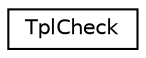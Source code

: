 digraph "Graphical Class Hierarchy"
{
  edge [fontname="Helvetica",fontsize="10",labelfontname="Helvetica",labelfontsize="10"];
  node [fontname="Helvetica",fontsize="10",shape=record];
  rankdir="LR";
  Node0 [label="TplCheck",height=0.2,width=0.4,color="black", fillcolor="white", style="filled",URL="$dd/d94/class_tpl_check.html"];
}
